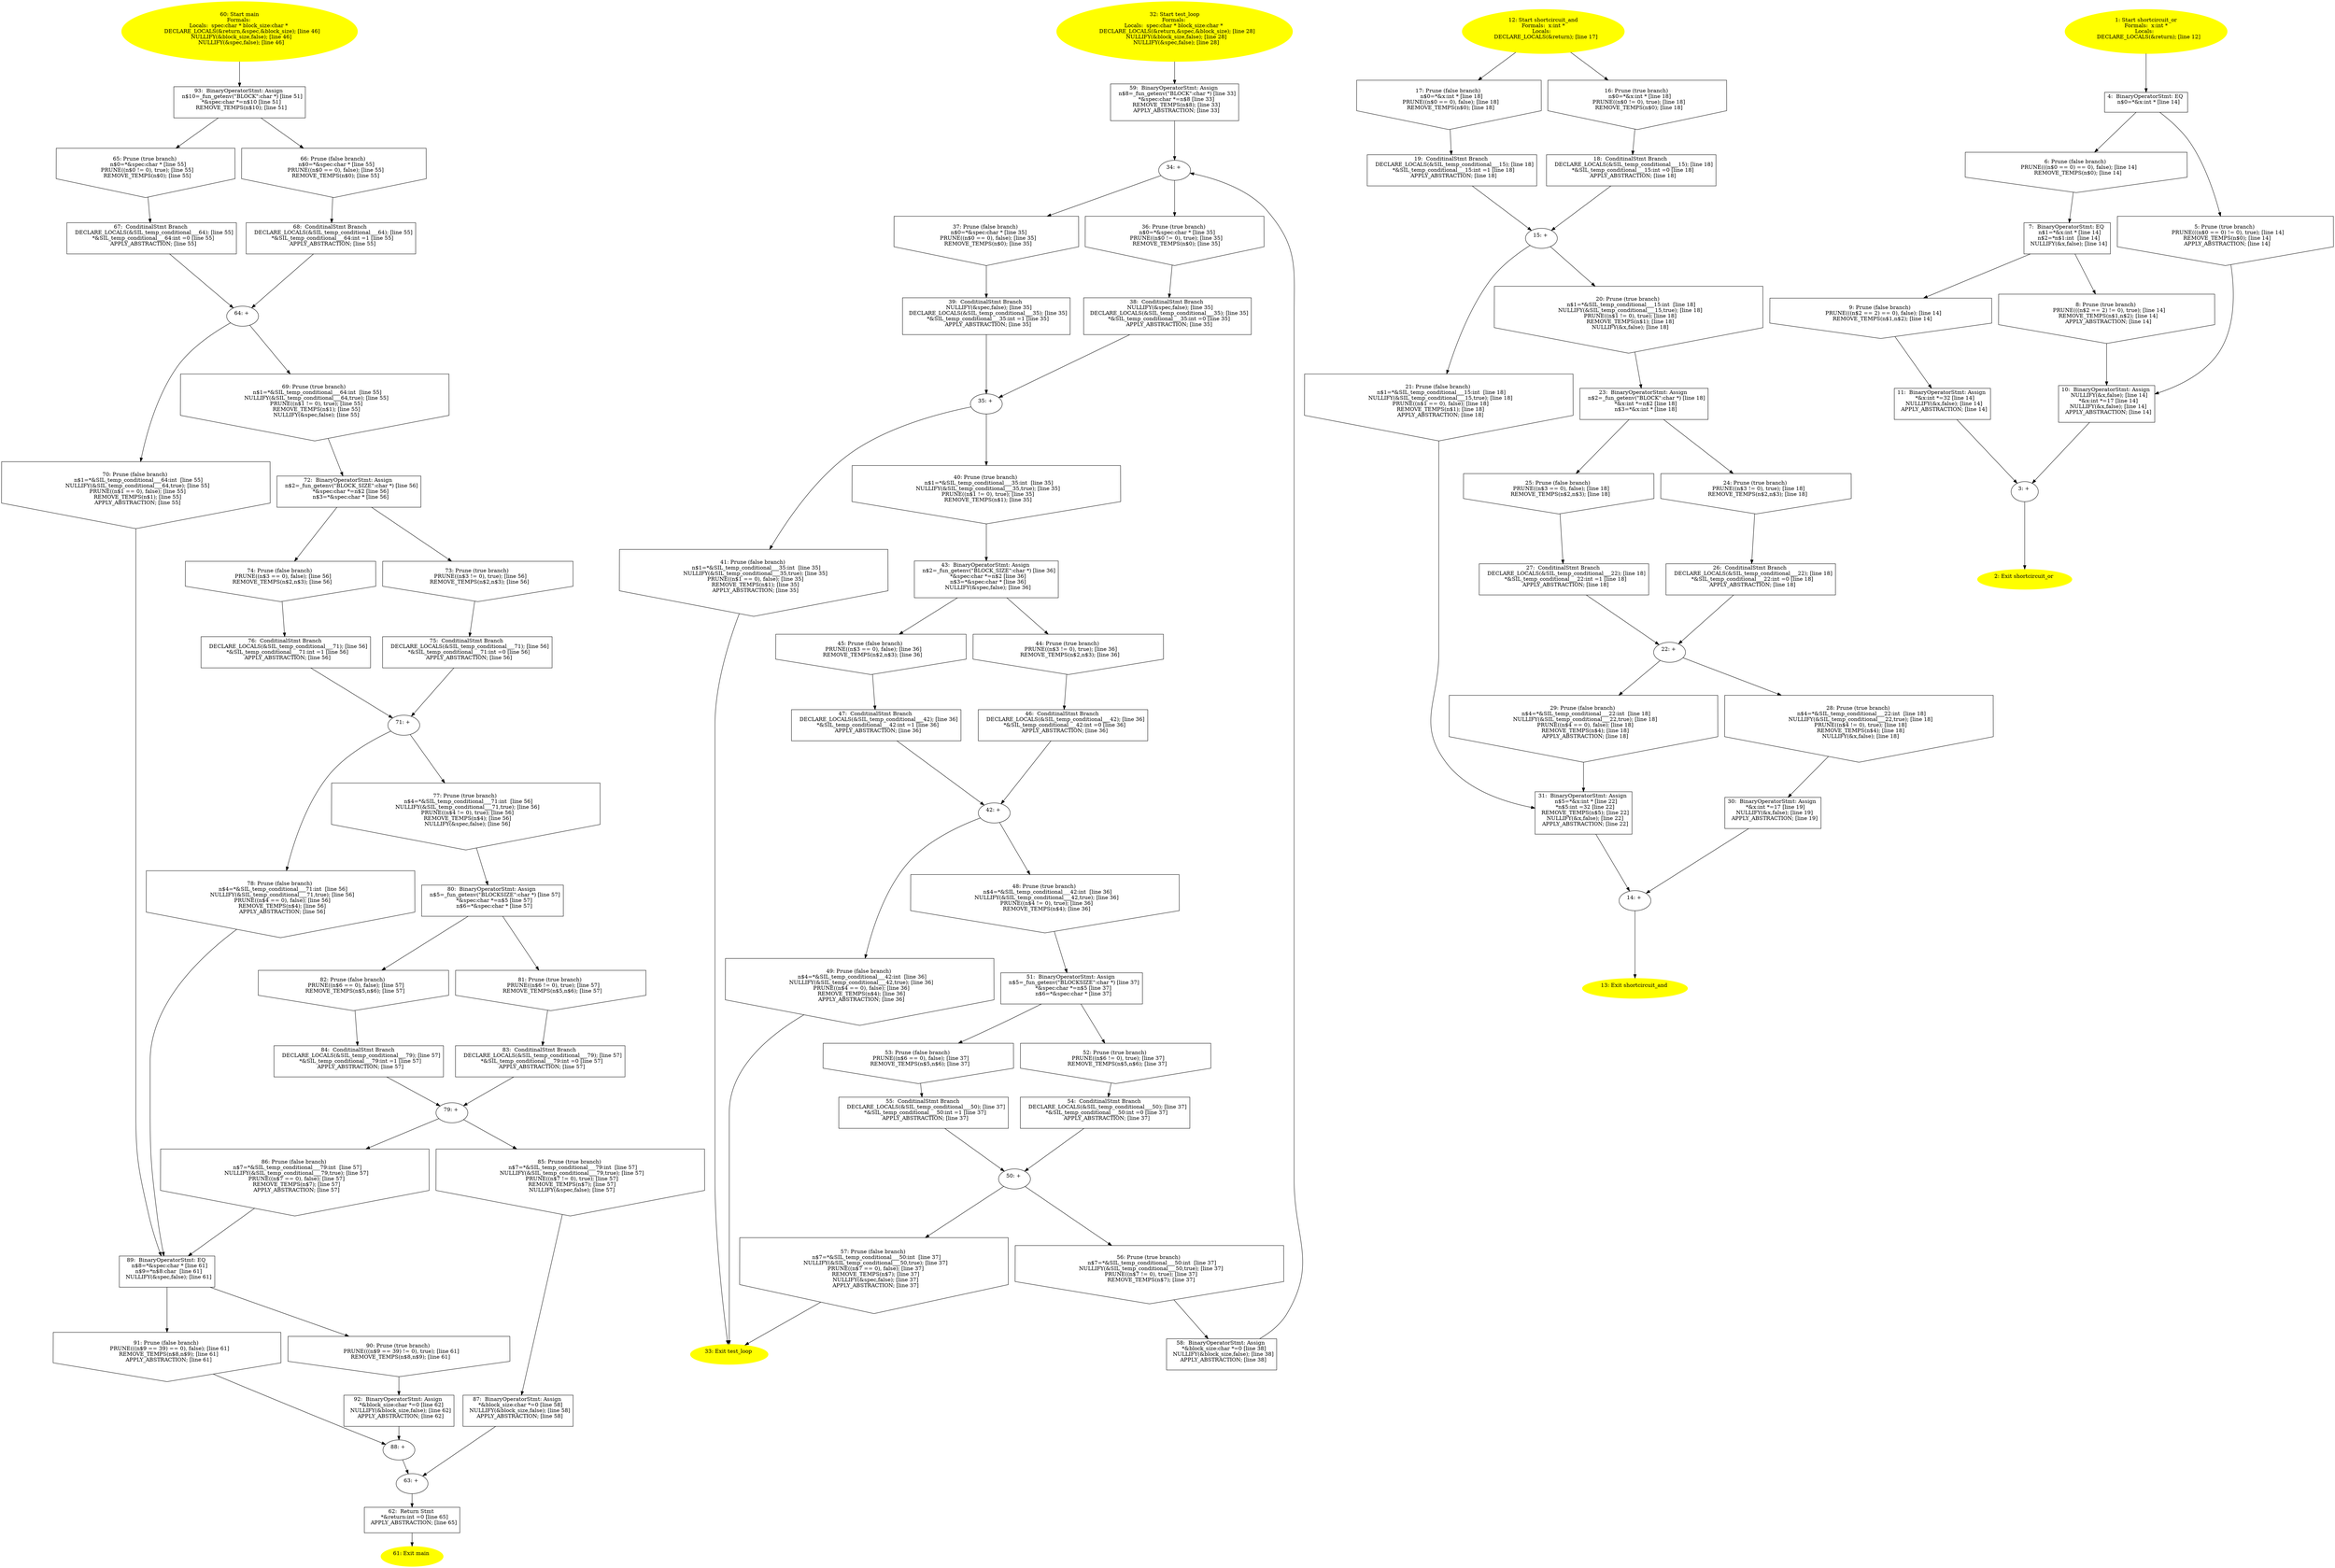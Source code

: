 digraph iCFG {
93 [label="93:  BinaryOperatorStmt: Assign \n   n$10=_fun_getenv(\"BLOCK\":char *) [line 51]\n  *&spec:char *=n$10 [line 51]\n  REMOVE_TEMPS(n$10); [line 51]\n " shape="box"]
	

	 93 -> 65 ;
	 93 -> 66 ;
92 [label="92:  BinaryOperatorStmt: Assign \n   *&block_size:char *=0 [line 62]\n  NULLIFY(&block_size,false); [line 62]\n  APPLY_ABSTRACTION; [line 62]\n " shape="box"]
	

	 92 -> 88 ;
91 [label="91: Prune (false branch) \n   PRUNE(((n$9 == 39) == 0), false); [line 61]\n  REMOVE_TEMPS(n$8,n$9); [line 61]\n  APPLY_ABSTRACTION; [line 61]\n " shape="invhouse"]
	

	 91 -> 88 ;
90 [label="90: Prune (true branch) \n   PRUNE(((n$9 == 39) != 0), true); [line 61]\n  REMOVE_TEMPS(n$8,n$9); [line 61]\n " shape="invhouse"]
	

	 90 -> 92 ;
89 [label="89:  BinaryOperatorStmt: EQ \n   n$8=*&spec:char * [line 61]\n  n$9=*n$8:char  [line 61]\n  NULLIFY(&spec,false); [line 61]\n " shape="box"]
	

	 89 -> 90 ;
	 89 -> 91 ;
88 [label="88: + \n  " ]
	

	 88 -> 63 ;
87 [label="87:  BinaryOperatorStmt: Assign \n   *&block_size:char *=0 [line 58]\n  NULLIFY(&block_size,false); [line 58]\n  APPLY_ABSTRACTION; [line 58]\n " shape="box"]
	

	 87 -> 63 ;
86 [label="86: Prune (false branch) \n   n$7=*&SIL_temp_conditional___79:int  [line 57]\n  NULLIFY(&SIL_temp_conditional___79,true); [line 57]\n  PRUNE((n$7 == 0), false); [line 57]\n  REMOVE_TEMPS(n$7); [line 57]\n  APPLY_ABSTRACTION; [line 57]\n " shape="invhouse"]
	

	 86 -> 89 ;
85 [label="85: Prune (true branch) \n   n$7=*&SIL_temp_conditional___79:int  [line 57]\n  NULLIFY(&SIL_temp_conditional___79,true); [line 57]\n  PRUNE((n$7 != 0), true); [line 57]\n  REMOVE_TEMPS(n$7); [line 57]\n  NULLIFY(&spec,false); [line 57]\n " shape="invhouse"]
	

	 85 -> 87 ;
84 [label="84:  ConditinalStmt Branch \n   DECLARE_LOCALS(&SIL_temp_conditional___79); [line 57]\n  *&SIL_temp_conditional___79:int =1 [line 57]\n  APPLY_ABSTRACTION; [line 57]\n " shape="box"]
	

	 84 -> 79 ;
83 [label="83:  ConditinalStmt Branch \n   DECLARE_LOCALS(&SIL_temp_conditional___79); [line 57]\n  *&SIL_temp_conditional___79:int =0 [line 57]\n  APPLY_ABSTRACTION; [line 57]\n " shape="box"]
	

	 83 -> 79 ;
82 [label="82: Prune (false branch) \n   PRUNE((n$6 == 0), false); [line 57]\n  REMOVE_TEMPS(n$5,n$6); [line 57]\n " shape="invhouse"]
	

	 82 -> 84 ;
81 [label="81: Prune (true branch) \n   PRUNE((n$6 != 0), true); [line 57]\n  REMOVE_TEMPS(n$5,n$6); [line 57]\n " shape="invhouse"]
	

	 81 -> 83 ;
80 [label="80:  BinaryOperatorStmt: Assign \n   n$5=_fun_getenv(\"BLOCKSIZE\":char *) [line 57]\n  *&spec:char *=n$5 [line 57]\n  n$6=*&spec:char * [line 57]\n " shape="box"]
	

	 80 -> 81 ;
	 80 -> 82 ;
79 [label="79: + \n  " ]
	

	 79 -> 85 ;
	 79 -> 86 ;
78 [label="78: Prune (false branch) \n   n$4=*&SIL_temp_conditional___71:int  [line 56]\n  NULLIFY(&SIL_temp_conditional___71,true); [line 56]\n  PRUNE((n$4 == 0), false); [line 56]\n  REMOVE_TEMPS(n$4); [line 56]\n  APPLY_ABSTRACTION; [line 56]\n " shape="invhouse"]
	

	 78 -> 89 ;
77 [label="77: Prune (true branch) \n   n$4=*&SIL_temp_conditional___71:int  [line 56]\n  NULLIFY(&SIL_temp_conditional___71,true); [line 56]\n  PRUNE((n$4 != 0), true); [line 56]\n  REMOVE_TEMPS(n$4); [line 56]\n  NULLIFY(&spec,false); [line 56]\n " shape="invhouse"]
	

	 77 -> 80 ;
76 [label="76:  ConditinalStmt Branch \n   DECLARE_LOCALS(&SIL_temp_conditional___71); [line 56]\n  *&SIL_temp_conditional___71:int =1 [line 56]\n  APPLY_ABSTRACTION; [line 56]\n " shape="box"]
	

	 76 -> 71 ;
75 [label="75:  ConditinalStmt Branch \n   DECLARE_LOCALS(&SIL_temp_conditional___71); [line 56]\n  *&SIL_temp_conditional___71:int =0 [line 56]\n  APPLY_ABSTRACTION; [line 56]\n " shape="box"]
	

	 75 -> 71 ;
74 [label="74: Prune (false branch) \n   PRUNE((n$3 == 0), false); [line 56]\n  REMOVE_TEMPS(n$2,n$3); [line 56]\n " shape="invhouse"]
	

	 74 -> 76 ;
73 [label="73: Prune (true branch) \n   PRUNE((n$3 != 0), true); [line 56]\n  REMOVE_TEMPS(n$2,n$3); [line 56]\n " shape="invhouse"]
	

	 73 -> 75 ;
72 [label="72:  BinaryOperatorStmt: Assign \n   n$2=_fun_getenv(\"BLOCK_SIZE\":char *) [line 56]\n  *&spec:char *=n$2 [line 56]\n  n$3=*&spec:char * [line 56]\n " shape="box"]
	

	 72 -> 73 ;
	 72 -> 74 ;
71 [label="71: + \n  " ]
	

	 71 -> 77 ;
	 71 -> 78 ;
70 [label="70: Prune (false branch) \n   n$1=*&SIL_temp_conditional___64:int  [line 55]\n  NULLIFY(&SIL_temp_conditional___64,true); [line 55]\n  PRUNE((n$1 == 0), false); [line 55]\n  REMOVE_TEMPS(n$1); [line 55]\n  APPLY_ABSTRACTION; [line 55]\n " shape="invhouse"]
	

	 70 -> 89 ;
69 [label="69: Prune (true branch) \n   n$1=*&SIL_temp_conditional___64:int  [line 55]\n  NULLIFY(&SIL_temp_conditional___64,true); [line 55]\n  PRUNE((n$1 != 0), true); [line 55]\n  REMOVE_TEMPS(n$1); [line 55]\n  NULLIFY(&spec,false); [line 55]\n " shape="invhouse"]
	

	 69 -> 72 ;
68 [label="68:  ConditinalStmt Branch \n   DECLARE_LOCALS(&SIL_temp_conditional___64); [line 55]\n  *&SIL_temp_conditional___64:int =1 [line 55]\n  APPLY_ABSTRACTION; [line 55]\n " shape="box"]
	

	 68 -> 64 ;
67 [label="67:  ConditinalStmt Branch \n   DECLARE_LOCALS(&SIL_temp_conditional___64); [line 55]\n  *&SIL_temp_conditional___64:int =0 [line 55]\n  APPLY_ABSTRACTION; [line 55]\n " shape="box"]
	

	 67 -> 64 ;
66 [label="66: Prune (false branch) \n   n$0=*&spec:char * [line 55]\n  PRUNE((n$0 == 0), false); [line 55]\n  REMOVE_TEMPS(n$0); [line 55]\n " shape="invhouse"]
	

	 66 -> 68 ;
65 [label="65: Prune (true branch) \n   n$0=*&spec:char * [line 55]\n  PRUNE((n$0 != 0), true); [line 55]\n  REMOVE_TEMPS(n$0); [line 55]\n " shape="invhouse"]
	

	 65 -> 67 ;
64 [label="64: + \n  " ]
	

	 64 -> 69 ;
	 64 -> 70 ;
63 [label="63: + \n  " ]
	

	 63 -> 62 ;
62 [label="62:  Return Stmt \n   *&return:int =0 [line 65]\n  APPLY_ABSTRACTION; [line 65]\n " shape="box"]
	

	 62 -> 61 ;
61 [label="61: Exit main \n  " color=yellow style=filled]
	

60 [label="60: Start main\nFormals: \nLocals:  spec:char * block_size:char * \n   DECLARE_LOCALS(&return,&spec,&block_size); [line 46]\n  NULLIFY(&block_size,false); [line 46]\n  NULLIFY(&spec,false); [line 46]\n " color=yellow style=filled]
	

	 60 -> 93 ;
59 [label="59:  BinaryOperatorStmt: Assign \n   n$8=_fun_getenv(\"BLOCK\":char *) [line 33]\n  *&spec:char *=n$8 [line 33]\n  REMOVE_TEMPS(n$8); [line 33]\n  APPLY_ABSTRACTION; [line 33]\n " shape="box"]
	

	 59 -> 34 ;
58 [label="58:  BinaryOperatorStmt: Assign \n   *&block_size:char *=0 [line 38]\n  NULLIFY(&block_size,false); [line 38]\n  APPLY_ABSTRACTION; [line 38]\n " shape="box"]
	

	 58 -> 34 ;
57 [label="57: Prune (false branch) \n   n$7=*&SIL_temp_conditional___50:int  [line 37]\n  NULLIFY(&SIL_temp_conditional___50,true); [line 37]\n  PRUNE((n$7 == 0), false); [line 37]\n  REMOVE_TEMPS(n$7); [line 37]\n  NULLIFY(&spec,false); [line 37]\n  APPLY_ABSTRACTION; [line 37]\n " shape="invhouse"]
	

	 57 -> 33 ;
56 [label="56: Prune (true branch) \n   n$7=*&SIL_temp_conditional___50:int  [line 37]\n  NULLIFY(&SIL_temp_conditional___50,true); [line 37]\n  PRUNE((n$7 != 0), true); [line 37]\n  REMOVE_TEMPS(n$7); [line 37]\n " shape="invhouse"]
	

	 56 -> 58 ;
55 [label="55:  ConditinalStmt Branch \n   DECLARE_LOCALS(&SIL_temp_conditional___50); [line 37]\n  *&SIL_temp_conditional___50:int =1 [line 37]\n  APPLY_ABSTRACTION; [line 37]\n " shape="box"]
	

	 55 -> 50 ;
54 [label="54:  ConditinalStmt Branch \n   DECLARE_LOCALS(&SIL_temp_conditional___50); [line 37]\n  *&SIL_temp_conditional___50:int =0 [line 37]\n  APPLY_ABSTRACTION; [line 37]\n " shape="box"]
	

	 54 -> 50 ;
53 [label="53: Prune (false branch) \n   PRUNE((n$6 == 0), false); [line 37]\n  REMOVE_TEMPS(n$5,n$6); [line 37]\n " shape="invhouse"]
	

	 53 -> 55 ;
52 [label="52: Prune (true branch) \n   PRUNE((n$6 != 0), true); [line 37]\n  REMOVE_TEMPS(n$5,n$6); [line 37]\n " shape="invhouse"]
	

	 52 -> 54 ;
51 [label="51:  BinaryOperatorStmt: Assign \n   n$5=_fun_getenv(\"BLOCKSIZE\":char *) [line 37]\n  *&spec:char *=n$5 [line 37]\n  n$6=*&spec:char * [line 37]\n " shape="box"]
	

	 51 -> 52 ;
	 51 -> 53 ;
50 [label="50: + \n  " ]
	

	 50 -> 56 ;
	 50 -> 57 ;
49 [label="49: Prune (false branch) \n   n$4=*&SIL_temp_conditional___42:int  [line 36]\n  NULLIFY(&SIL_temp_conditional___42,true); [line 36]\n  PRUNE((n$4 == 0), false); [line 36]\n  REMOVE_TEMPS(n$4); [line 36]\n  APPLY_ABSTRACTION; [line 36]\n " shape="invhouse"]
	

	 49 -> 33 ;
48 [label="48: Prune (true branch) \n   n$4=*&SIL_temp_conditional___42:int  [line 36]\n  NULLIFY(&SIL_temp_conditional___42,true); [line 36]\n  PRUNE((n$4 != 0), true); [line 36]\n  REMOVE_TEMPS(n$4); [line 36]\n " shape="invhouse"]
	

	 48 -> 51 ;
47 [label="47:  ConditinalStmt Branch \n   DECLARE_LOCALS(&SIL_temp_conditional___42); [line 36]\n  *&SIL_temp_conditional___42:int =1 [line 36]\n  APPLY_ABSTRACTION; [line 36]\n " shape="box"]
	

	 47 -> 42 ;
46 [label="46:  ConditinalStmt Branch \n   DECLARE_LOCALS(&SIL_temp_conditional___42); [line 36]\n  *&SIL_temp_conditional___42:int =0 [line 36]\n  APPLY_ABSTRACTION; [line 36]\n " shape="box"]
	

	 46 -> 42 ;
45 [label="45: Prune (false branch) \n   PRUNE((n$3 == 0), false); [line 36]\n  REMOVE_TEMPS(n$2,n$3); [line 36]\n " shape="invhouse"]
	

	 45 -> 47 ;
44 [label="44: Prune (true branch) \n   PRUNE((n$3 != 0), true); [line 36]\n  REMOVE_TEMPS(n$2,n$3); [line 36]\n " shape="invhouse"]
	

	 44 -> 46 ;
43 [label="43:  BinaryOperatorStmt: Assign \n   n$2=_fun_getenv(\"BLOCK_SIZE\":char *) [line 36]\n  *&spec:char *=n$2 [line 36]\n  n$3=*&spec:char * [line 36]\n  NULLIFY(&spec,false); [line 36]\n " shape="box"]
	

	 43 -> 44 ;
	 43 -> 45 ;
42 [label="42: + \n  " ]
	

	 42 -> 48 ;
	 42 -> 49 ;
41 [label="41: Prune (false branch) \n   n$1=*&SIL_temp_conditional___35:int  [line 35]\n  NULLIFY(&SIL_temp_conditional___35,true); [line 35]\n  PRUNE((n$1 == 0), false); [line 35]\n  REMOVE_TEMPS(n$1); [line 35]\n  APPLY_ABSTRACTION; [line 35]\n " shape="invhouse"]
	

	 41 -> 33 ;
40 [label="40: Prune (true branch) \n   n$1=*&SIL_temp_conditional___35:int  [line 35]\n  NULLIFY(&SIL_temp_conditional___35,true); [line 35]\n  PRUNE((n$1 != 0), true); [line 35]\n  REMOVE_TEMPS(n$1); [line 35]\n " shape="invhouse"]
	

	 40 -> 43 ;
39 [label="39:  ConditinalStmt Branch \n   NULLIFY(&spec,false); [line 35]\n  DECLARE_LOCALS(&SIL_temp_conditional___35); [line 35]\n  *&SIL_temp_conditional___35:int =1 [line 35]\n  APPLY_ABSTRACTION; [line 35]\n " shape="box"]
	

	 39 -> 35 ;
38 [label="38:  ConditinalStmt Branch \n   NULLIFY(&spec,false); [line 35]\n  DECLARE_LOCALS(&SIL_temp_conditional___35); [line 35]\n  *&SIL_temp_conditional___35:int =0 [line 35]\n  APPLY_ABSTRACTION; [line 35]\n " shape="box"]
	

	 38 -> 35 ;
37 [label="37: Prune (false branch) \n   n$0=*&spec:char * [line 35]\n  PRUNE((n$0 == 0), false); [line 35]\n  REMOVE_TEMPS(n$0); [line 35]\n " shape="invhouse"]
	

	 37 -> 39 ;
36 [label="36: Prune (true branch) \n   n$0=*&spec:char * [line 35]\n  PRUNE((n$0 != 0), true); [line 35]\n  REMOVE_TEMPS(n$0); [line 35]\n " shape="invhouse"]
	

	 36 -> 38 ;
35 [label="35: + \n  " ]
	

	 35 -> 40 ;
	 35 -> 41 ;
34 [label="34: + \n  " ]
	

	 34 -> 36 ;
	 34 -> 37 ;
33 [label="33: Exit test_loop \n  " color=yellow style=filled]
	

32 [label="32: Start test_loop\nFormals: \nLocals:  spec:char * block_size:char * \n   DECLARE_LOCALS(&return,&spec,&block_size); [line 28]\n  NULLIFY(&block_size,false); [line 28]\n  NULLIFY(&spec,false); [line 28]\n " color=yellow style=filled]
	

	 32 -> 59 ;
31 [label="31:  BinaryOperatorStmt: Assign \n   n$5=*&x:int * [line 22]\n  *n$5:int =32 [line 22]\n  REMOVE_TEMPS(n$5); [line 22]\n  NULLIFY(&x,false); [line 22]\n  APPLY_ABSTRACTION; [line 22]\n " shape="box"]
	

	 31 -> 14 ;
30 [label="30:  BinaryOperatorStmt: Assign \n   *&x:int *=17 [line 19]\n  NULLIFY(&x,false); [line 19]\n  APPLY_ABSTRACTION; [line 19]\n " shape="box"]
	

	 30 -> 14 ;
29 [label="29: Prune (false branch) \n   n$4=*&SIL_temp_conditional___22:int  [line 18]\n  NULLIFY(&SIL_temp_conditional___22,true); [line 18]\n  PRUNE((n$4 == 0), false); [line 18]\n  REMOVE_TEMPS(n$4); [line 18]\n  APPLY_ABSTRACTION; [line 18]\n " shape="invhouse"]
	

	 29 -> 31 ;
28 [label="28: Prune (true branch) \n   n$4=*&SIL_temp_conditional___22:int  [line 18]\n  NULLIFY(&SIL_temp_conditional___22,true); [line 18]\n  PRUNE((n$4 != 0), true); [line 18]\n  REMOVE_TEMPS(n$4); [line 18]\n  NULLIFY(&x,false); [line 18]\n " shape="invhouse"]
	

	 28 -> 30 ;
27 [label="27:  ConditinalStmt Branch \n   DECLARE_LOCALS(&SIL_temp_conditional___22); [line 18]\n  *&SIL_temp_conditional___22:int =1 [line 18]\n  APPLY_ABSTRACTION; [line 18]\n " shape="box"]
	

	 27 -> 22 ;
26 [label="26:  ConditinalStmt Branch \n   DECLARE_LOCALS(&SIL_temp_conditional___22); [line 18]\n  *&SIL_temp_conditional___22:int =0 [line 18]\n  APPLY_ABSTRACTION; [line 18]\n " shape="box"]
	

	 26 -> 22 ;
25 [label="25: Prune (false branch) \n   PRUNE((n$3 == 0), false); [line 18]\n  REMOVE_TEMPS(n$2,n$3); [line 18]\n " shape="invhouse"]
	

	 25 -> 27 ;
24 [label="24: Prune (true branch) \n   PRUNE((n$3 != 0), true); [line 18]\n  REMOVE_TEMPS(n$2,n$3); [line 18]\n " shape="invhouse"]
	

	 24 -> 26 ;
23 [label="23:  BinaryOperatorStmt: Assign \n   n$2=_fun_getenv(\"BLOCK\":char *) [line 18]\n  *&x:int *=n$2 [line 18]\n  n$3=*&x:int * [line 18]\n " shape="box"]
	

	 23 -> 24 ;
	 23 -> 25 ;
22 [label="22: + \n  " ]
	

	 22 -> 28 ;
	 22 -> 29 ;
21 [label="21: Prune (false branch) \n   n$1=*&SIL_temp_conditional___15:int  [line 18]\n  NULLIFY(&SIL_temp_conditional___15,true); [line 18]\n  PRUNE((n$1 == 0), false); [line 18]\n  REMOVE_TEMPS(n$1); [line 18]\n  APPLY_ABSTRACTION; [line 18]\n " shape="invhouse"]
	

	 21 -> 31 ;
20 [label="20: Prune (true branch) \n   n$1=*&SIL_temp_conditional___15:int  [line 18]\n  NULLIFY(&SIL_temp_conditional___15,true); [line 18]\n  PRUNE((n$1 != 0), true); [line 18]\n  REMOVE_TEMPS(n$1); [line 18]\n  NULLIFY(&x,false); [line 18]\n " shape="invhouse"]
	

	 20 -> 23 ;
19 [label="19:  ConditinalStmt Branch \n   DECLARE_LOCALS(&SIL_temp_conditional___15); [line 18]\n  *&SIL_temp_conditional___15:int =1 [line 18]\n  APPLY_ABSTRACTION; [line 18]\n " shape="box"]
	

	 19 -> 15 ;
18 [label="18:  ConditinalStmt Branch \n   DECLARE_LOCALS(&SIL_temp_conditional___15); [line 18]\n  *&SIL_temp_conditional___15:int =0 [line 18]\n  APPLY_ABSTRACTION; [line 18]\n " shape="box"]
	

	 18 -> 15 ;
17 [label="17: Prune (false branch) \n   n$0=*&x:int * [line 18]\n  PRUNE((n$0 == 0), false); [line 18]\n  REMOVE_TEMPS(n$0); [line 18]\n " shape="invhouse"]
	

	 17 -> 19 ;
16 [label="16: Prune (true branch) \n   n$0=*&x:int * [line 18]\n  PRUNE((n$0 != 0), true); [line 18]\n  REMOVE_TEMPS(n$0); [line 18]\n " shape="invhouse"]
	

	 16 -> 18 ;
15 [label="15: + \n  " ]
	

	 15 -> 20 ;
	 15 -> 21 ;
14 [label="14: + \n  " ]
	

	 14 -> 13 ;
13 [label="13: Exit shortcircuit_and \n  " color=yellow style=filled]
	

12 [label="12: Start shortcircuit_and\nFormals:  x:int *\nLocals:  \n   DECLARE_LOCALS(&return); [line 17]\n " color=yellow style=filled]
	

	 12 -> 16 ;
	 12 -> 17 ;
11 [label="11:  BinaryOperatorStmt: Assign \n   *&x:int *=32 [line 14]\n  NULLIFY(&x,false); [line 14]\n  APPLY_ABSTRACTION; [line 14]\n " shape="box"]
	

	 11 -> 3 ;
10 [label="10:  BinaryOperatorStmt: Assign \n   NULLIFY(&x,false); [line 14]\n  *&x:int *=17 [line 14]\n  NULLIFY(&x,false); [line 14]\n  APPLY_ABSTRACTION; [line 14]\n " shape="box"]
	

	 10 -> 3 ;
9 [label="9: Prune (false branch) \n   PRUNE(((n$2 == 2) == 0), false); [line 14]\n  REMOVE_TEMPS(n$1,n$2); [line 14]\n " shape="invhouse"]
	

	 9 -> 11 ;
8 [label="8: Prune (true branch) \n   PRUNE(((n$2 == 2) != 0), true); [line 14]\n  REMOVE_TEMPS(n$1,n$2); [line 14]\n  APPLY_ABSTRACTION; [line 14]\n " shape="invhouse"]
	

	 8 -> 10 ;
7 [label="7:  BinaryOperatorStmt: EQ \n   n$1=*&x:int * [line 14]\n  n$2=*n$1:int  [line 14]\n  NULLIFY(&x,false); [line 14]\n " shape="box"]
	

	 7 -> 8 ;
	 7 -> 9 ;
6 [label="6: Prune (false branch) \n   PRUNE(((n$0 == 0) == 0), false); [line 14]\n  REMOVE_TEMPS(n$0); [line 14]\n " shape="invhouse"]
	

	 6 -> 7 ;
5 [label="5: Prune (true branch) \n   PRUNE(((n$0 == 0) != 0), true); [line 14]\n  REMOVE_TEMPS(n$0); [line 14]\n  APPLY_ABSTRACTION; [line 14]\n " shape="invhouse"]
	

	 5 -> 10 ;
4 [label="4:  BinaryOperatorStmt: EQ \n   n$0=*&x:int * [line 14]\n " shape="box"]
	

	 4 -> 5 ;
	 4 -> 6 ;
3 [label="3: + \n  " ]
	

	 3 -> 2 ;
2 [label="2: Exit shortcircuit_or \n  " color=yellow style=filled]
	

1 [label="1: Start shortcircuit_or\nFormals:  x:int *\nLocals:  \n   DECLARE_LOCALS(&return); [line 12]\n " color=yellow style=filled]
	

	 1 -> 4 ;
}
